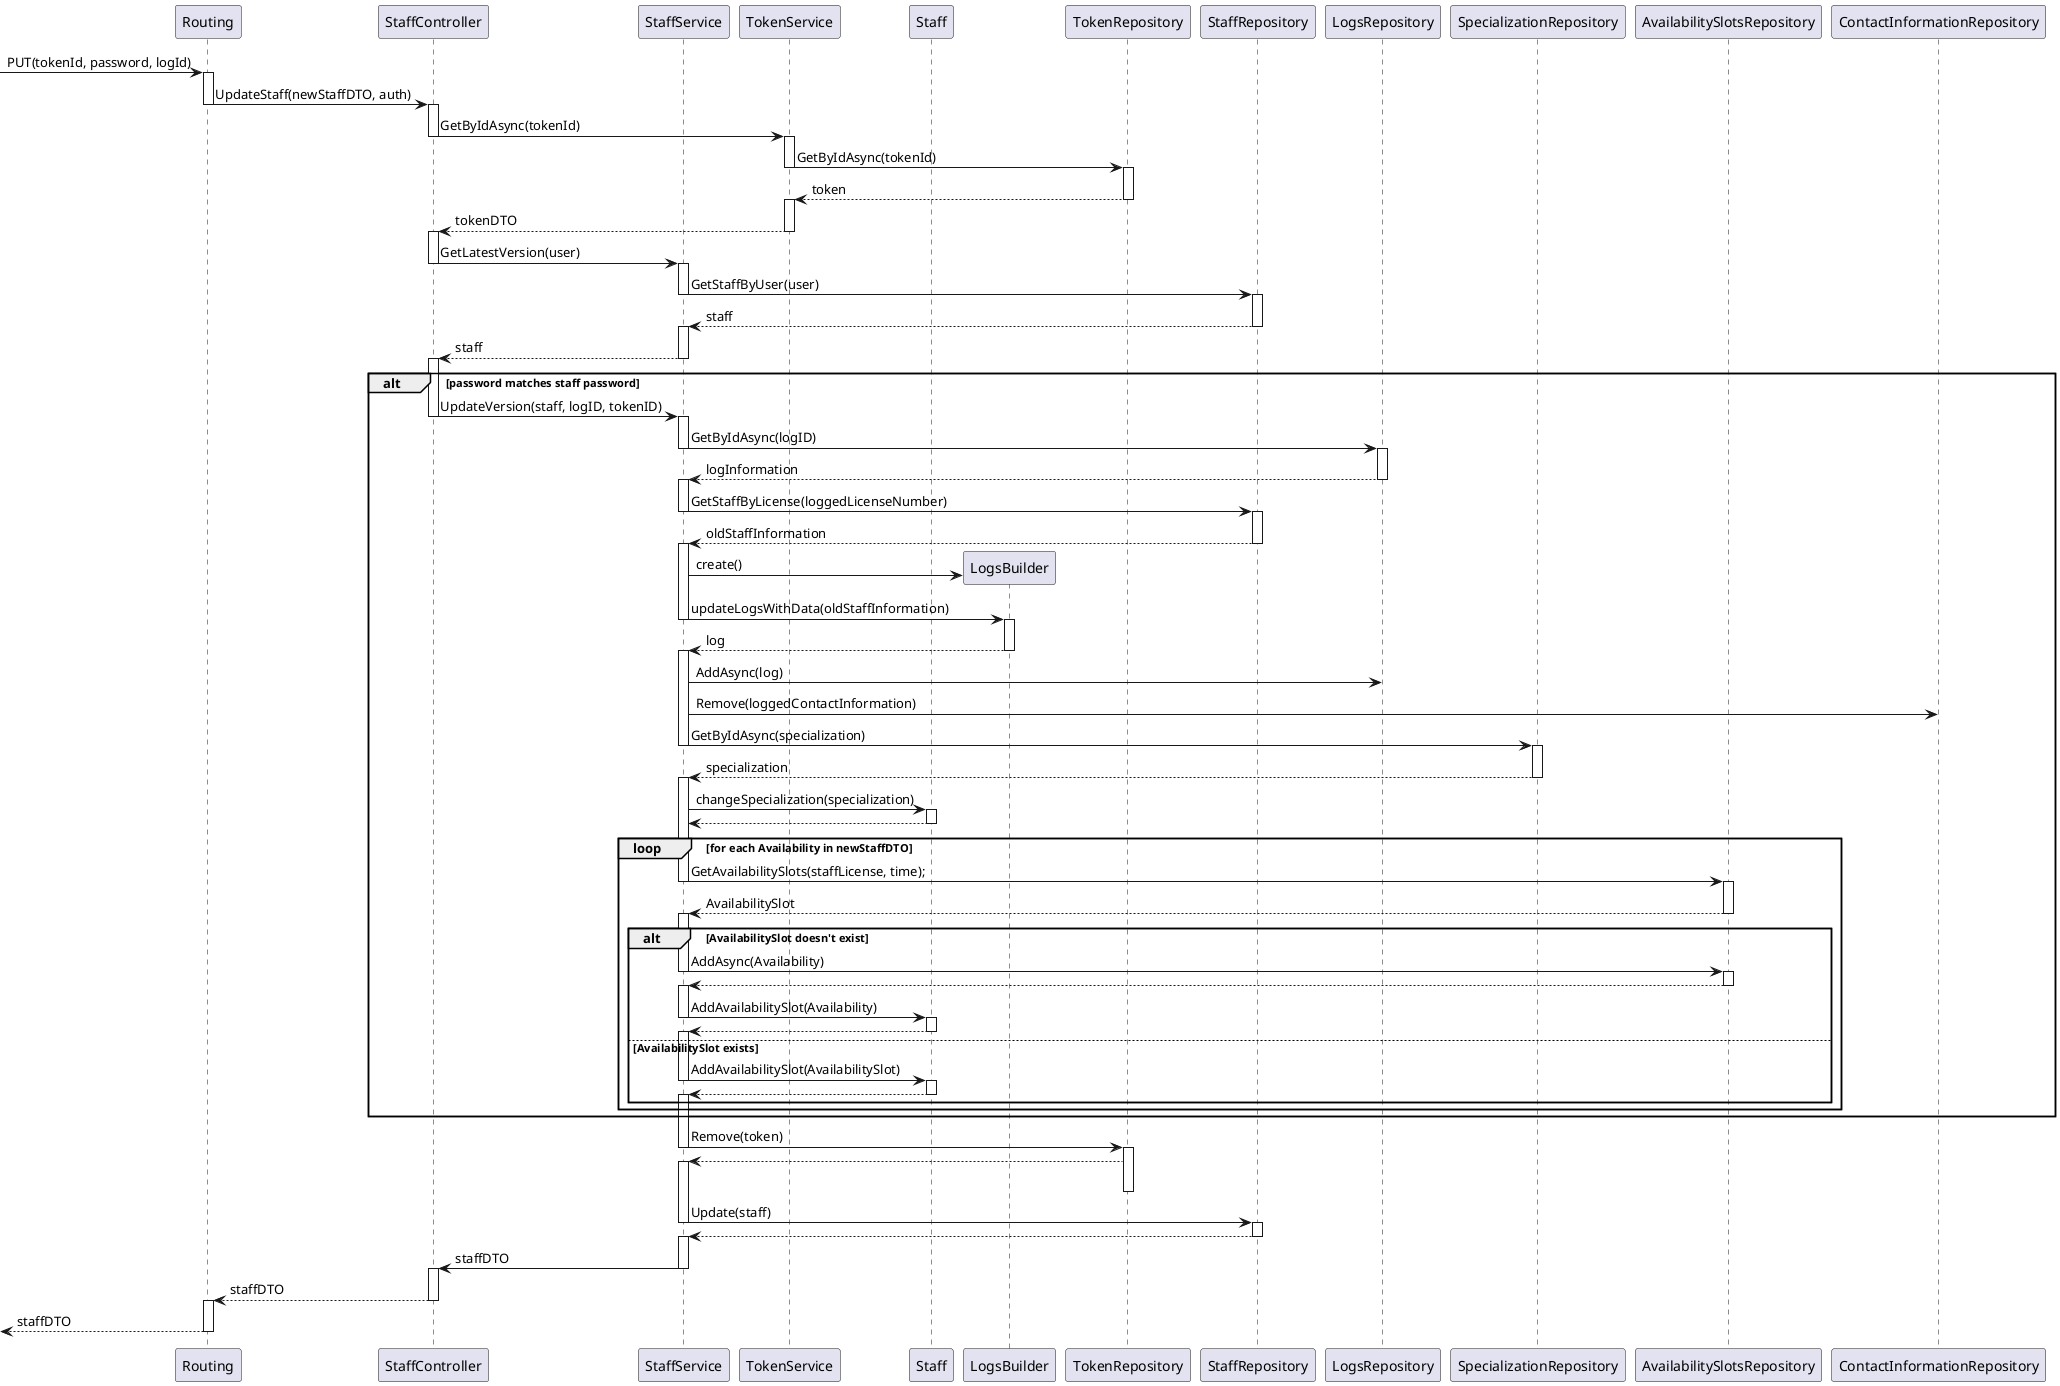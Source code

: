 @startuml

participant Routing as route
participant StaffController as ctrl
participant StaffService as staffSvc
participant TokenService as tknSvc
participant Staff as staff
participant LogsBuilder
participant TokenRepository as tknRepo
participant StaffRepository as staffRepo
participant LogsRepository as logsRepo
participant SpecializationRepository as specRepo
participant AvailabilitySlotsRepository as avalRepo
participant ContactInformationRepository as contactRepo

-> route : PUT(tokenId, password, logId)
activate route
route -> ctrl : UpdateStaff(newStaffDTO, auth)
deactivate route
activate ctrl

ctrl -> tknSvc : GetByIdAsync(tokenId)
deactivate ctrl
activate tknSvc

tknSvc -> tknRepo : GetByIdAsync(tokenId) 
deactivate tknSvc
activate tknRepo

tknRepo --> tknSvc : token
deactivate tknRepo
activate tknSvc

tknSvc --> ctrl : tokenDTO
deactivate tknSvc
activate ctrl 

ctrl -> staffSvc : GetLatestVersion(user)
deactivate ctrl
activate staffSvc

staffSvc -> staffRepo : GetStaffByUser(user)
deactivate staffSvc
activate staffRepo

staffRepo --> staffSvc : staff
deactivate staffRepo
activate staffSvc

staffSvc --> ctrl : staff
deactivate staffSvc
activate ctrl

alt password matches staff password
	ctrl -> staffSvc : UpdateVersion(staff, logID, tokenID)
	deactivate ctrl
	activate staffSvc

	staffSvc -> logsRepo : GetByIdAsync(logID)
	deactivate staffSvc
	activate logsRepo

	logsRepo --> staffSvc : logInformation
	deactivate logsRepo
	activate staffSvc

	staffSvc -> staffRepo : GetStaffByLicense(loggedLicenseNumber)
	deactivate staffSvc
	activate staffRepo

	staffRepo --> staffSvc : oldStaffInformation
	deactivate staffRepo
	activate staffSvc

	staffSvc -> LogsBuilder** : create()

	staffSvc -> LogsBuilder : updateLogsWithData(oldStaffInformation)
	deactivate staffSvc
	activate LogsBuilder

	LogsBuilder --> staffSvc : log
	deactivate LogsBuilder
	activate staffSvc

	staffSvc -> logsRepo : AddAsync(log)
	staffSvc -> contactRepo : Remove(loggedContactInformation)

	staffSvc -> specRepo : GetByIdAsync(specialization)
	deactivate staffSvc
	activate specRepo 

	specRepo --> staffSvc : specialization
	deactivate specRepo
	activate staffSvc

	staffSvc -> staff : changeSpecialization(specialization)
	activate staff
	staff --> staffSvc : 
	deactivate staff

	loop for each Availability in newStaffDTO 
		staffSvc -> avalRepo : GetAvailabilitySlots(staffLicense, time);
		deactivate staffSvc
		activate avalRepo

		avalRepo --> staffSvc : AvailabilitySlot
		deactivate avalRepo
		activate staffSvc

		alt AvailabilitySlot doesn't exist
			staffSvc -> avalRepo : AddAsync(Availability)
			deactivate staffSvc
			activate avalRepo 

			avalRepo --> staffSvc :
			deactivate avalRepo
			activate staffSvc

			staffSvc -> staff : AddAvailabilitySlot(Availability)
			deactivate staffSvc
			activate staff

			staff --> staffSvc :
			deactivate staff
			activate staffSvc
		else AvailabilitySlot exists
			staffSvc -> staff : AddAvailabilitySlot(AvailabilitySlot)
			deactivate staffSvc
			activate staff

			staff --> staffSvc :
			deactivate staff
			activate staffSvc
		end
	end
end

staffSvc -> tknRepo : Remove(token)
deactivate staffSvc
activate tknRepo

tknRepo --> staffSvc :
activate staffSvc
deactivate tknRepo

staffSvc -> staffRepo : Update(staff)
deactivate staffSvc
activate staffRepo

staffRepo --> staffSvc :
deactivate staffRepo
activate staffSvc

staffSvc -> ctrl : staffDTO
deactivate staffSvc
activate ctrl

ctrl --> route : staffDTO 
deactivate ctrl
activate route 

<-- route : staffDTO
deactivate route

@enduml